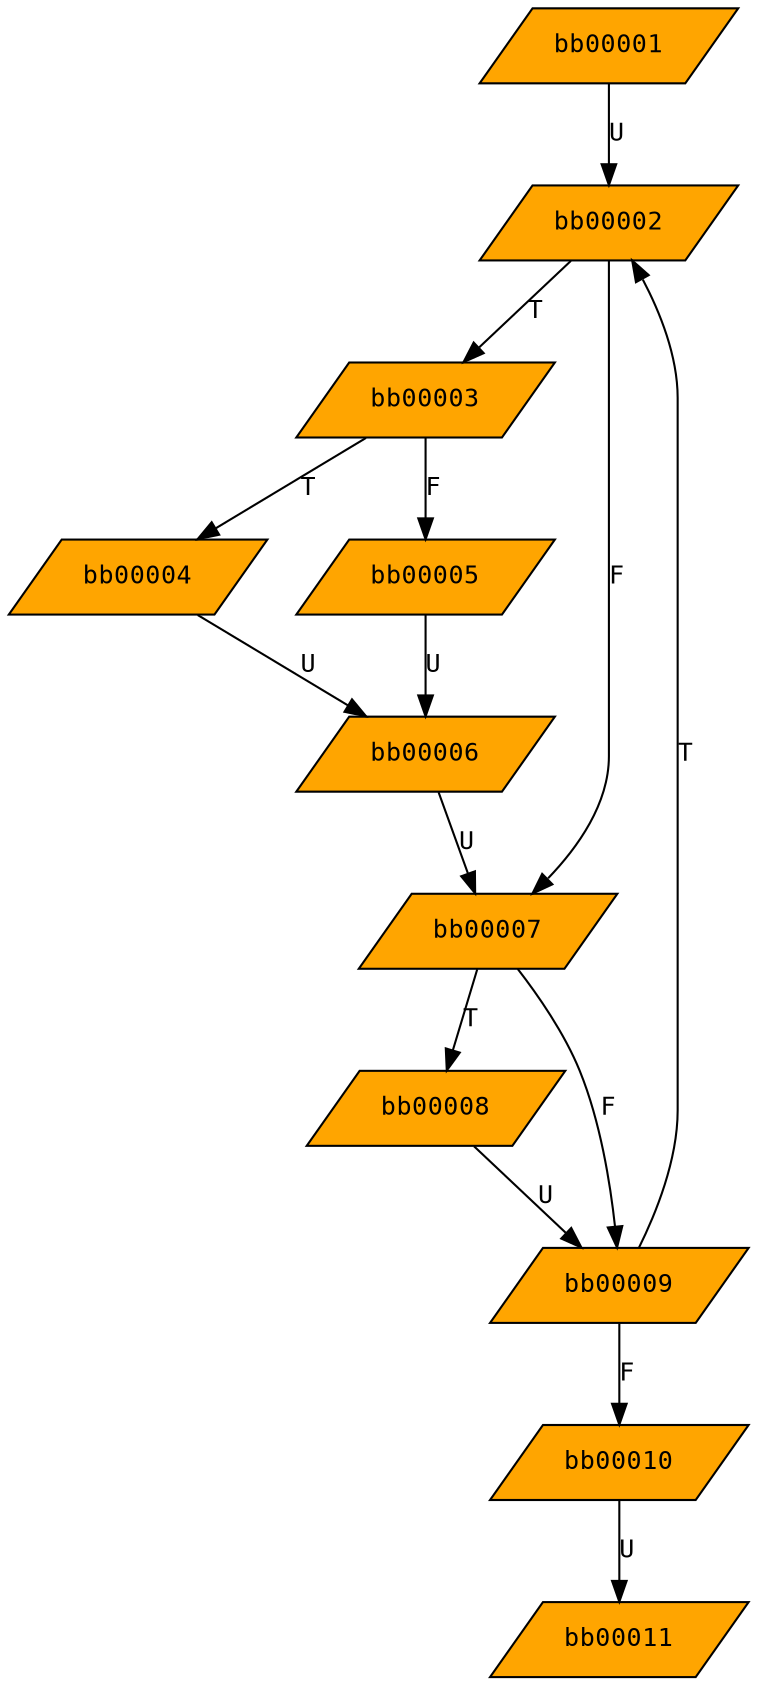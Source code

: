 digraph sierpinski_cfg
{
  graph [rankdir="TB", nodesep = "0.175"];
  node [fontname="Courier", fontsize="12", style="filled"];
  edge [fontname="Courier", fontsize="12"];

  bb00001  [label="bb00001", ntype="node", argix="-1", dataspec="na", bb="1", shape="parallelogram", fillcolor="orange"];
  bb00002  [label="bb00002", ntype="node", argix="-1", dataspec="na", bb="2", shape="parallelogram", fillcolor="orange"];
  bb00003  [label="bb00003", ntype="node", argix="-1", dataspec="na", bb="3", shape="parallelogram", fillcolor="orange"];
  bb00004  [label="bb00004", ntype="node", argix="-1", dataspec="na", bb="4", shape="parallelogram", fillcolor="orange"];
  bb00005  [label="bb00005", ntype="node", argix="-1", dataspec="na", bb="5", shape="parallelogram", fillcolor="orange"];
  bb00006  [label="bb00006", ntype="node", argix="-1", dataspec="na", bb="6", shape="parallelogram", fillcolor="orange"];
  bb00007  [label="bb00007", ntype="node", argix="-1", dataspec="na", bb="7", shape="parallelogram", fillcolor="orange"];
  bb00008  [label="bb00008", ntype="node", argix="-1", dataspec="na", bb="8", shape="parallelogram", fillcolor="orange"];
  bb00009  [label="bb00009", ntype="node", argix="-1", dataspec="na", bb="9", shape="parallelogram", fillcolor="orange"];
  bb00010  [label="bb00010", ntype="node", argix="-1", dataspec="na", bb="10", shape="parallelogram", fillcolor="orange"];
  bb00011  [label="bb00011", ntype="node", argix="-1", dataspec="na", bb="11", shape="parallelogram", fillcolor="orange"];

  bb00001 -> bb00002  [label="U", etype="U", order="0", argix="-1", dataspec="u1"];
  bb00002 -> bb00003  [label="T", etype="T", order="0", argix="-1", dataspec="u1"];
  bb00002 -> bb00007  [label="F", etype="F", order="0", argix="-1", dataspec="u1"];
  bb00003 -> bb00004  [label="T", etype="T", order="0", argix="-1", dataspec="u1"];
  bb00003 -> bb00005  [label="F", etype="F", order="0", argix="-1", dataspec="u1"];
  bb00004 -> bb00006  [label="U", etype="U", order="0", argix="-1", dataspec="u1"];
  bb00005 -> bb00006  [label="U", etype="U", order="0", argix="-1", dataspec="u1"];
  bb00006 -> bb00007  [label="U", etype="U", order="0", argix="-1", dataspec="u1"];
  bb00007 -> bb00008  [label="T", etype="T", order="0", argix="-1", dataspec="u1"];
  bb00007 -> bb00009  [label="F", etype="F", order="0", argix="-1", dataspec="u1"];
  bb00008 -> bb00009  [label="U", etype="U", order="0", argix="-1", dataspec="u1"];
  bb00009 -> bb00002  [label="T", etype="T", order="0", argix="-1", dataspec="u1"];
  bb00009 -> bb00010  [label="F", etype="F", order="0", argix="-1", dataspec="u1"];
  bb00010 -> bb00011  [label="U", etype="U", order="0", argix="-1", dataspec="u1"];

}
